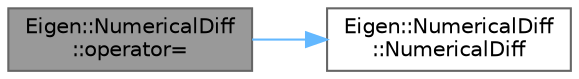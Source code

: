 digraph "Eigen::NumericalDiff::operator="
{
 // LATEX_PDF_SIZE
  bgcolor="transparent";
  edge [fontname=Helvetica,fontsize=10,labelfontname=Helvetica,labelfontsize=10];
  node [fontname=Helvetica,fontsize=10,shape=box,height=0.2,width=0.4];
  rankdir="LR";
  Node1 [id="Node000001",label="Eigen::NumericalDiff\l::operator=",height=0.2,width=0.4,color="gray40", fillcolor="grey60", style="filled", fontcolor="black",tooltip=" "];
  Node1 -> Node2 [id="edge1_Node000001_Node000002",color="steelblue1",style="solid",tooltip=" "];
  Node2 [id="Node000002",label="Eigen::NumericalDiff\l::NumericalDiff",height=0.2,width=0.4,color="grey40", fillcolor="white", style="filled",URL="$class_eigen_1_1_numerical_diff.html#a6d01a39fbc70fdcdeb5ac62b29102543",tooltip=" "];
}
